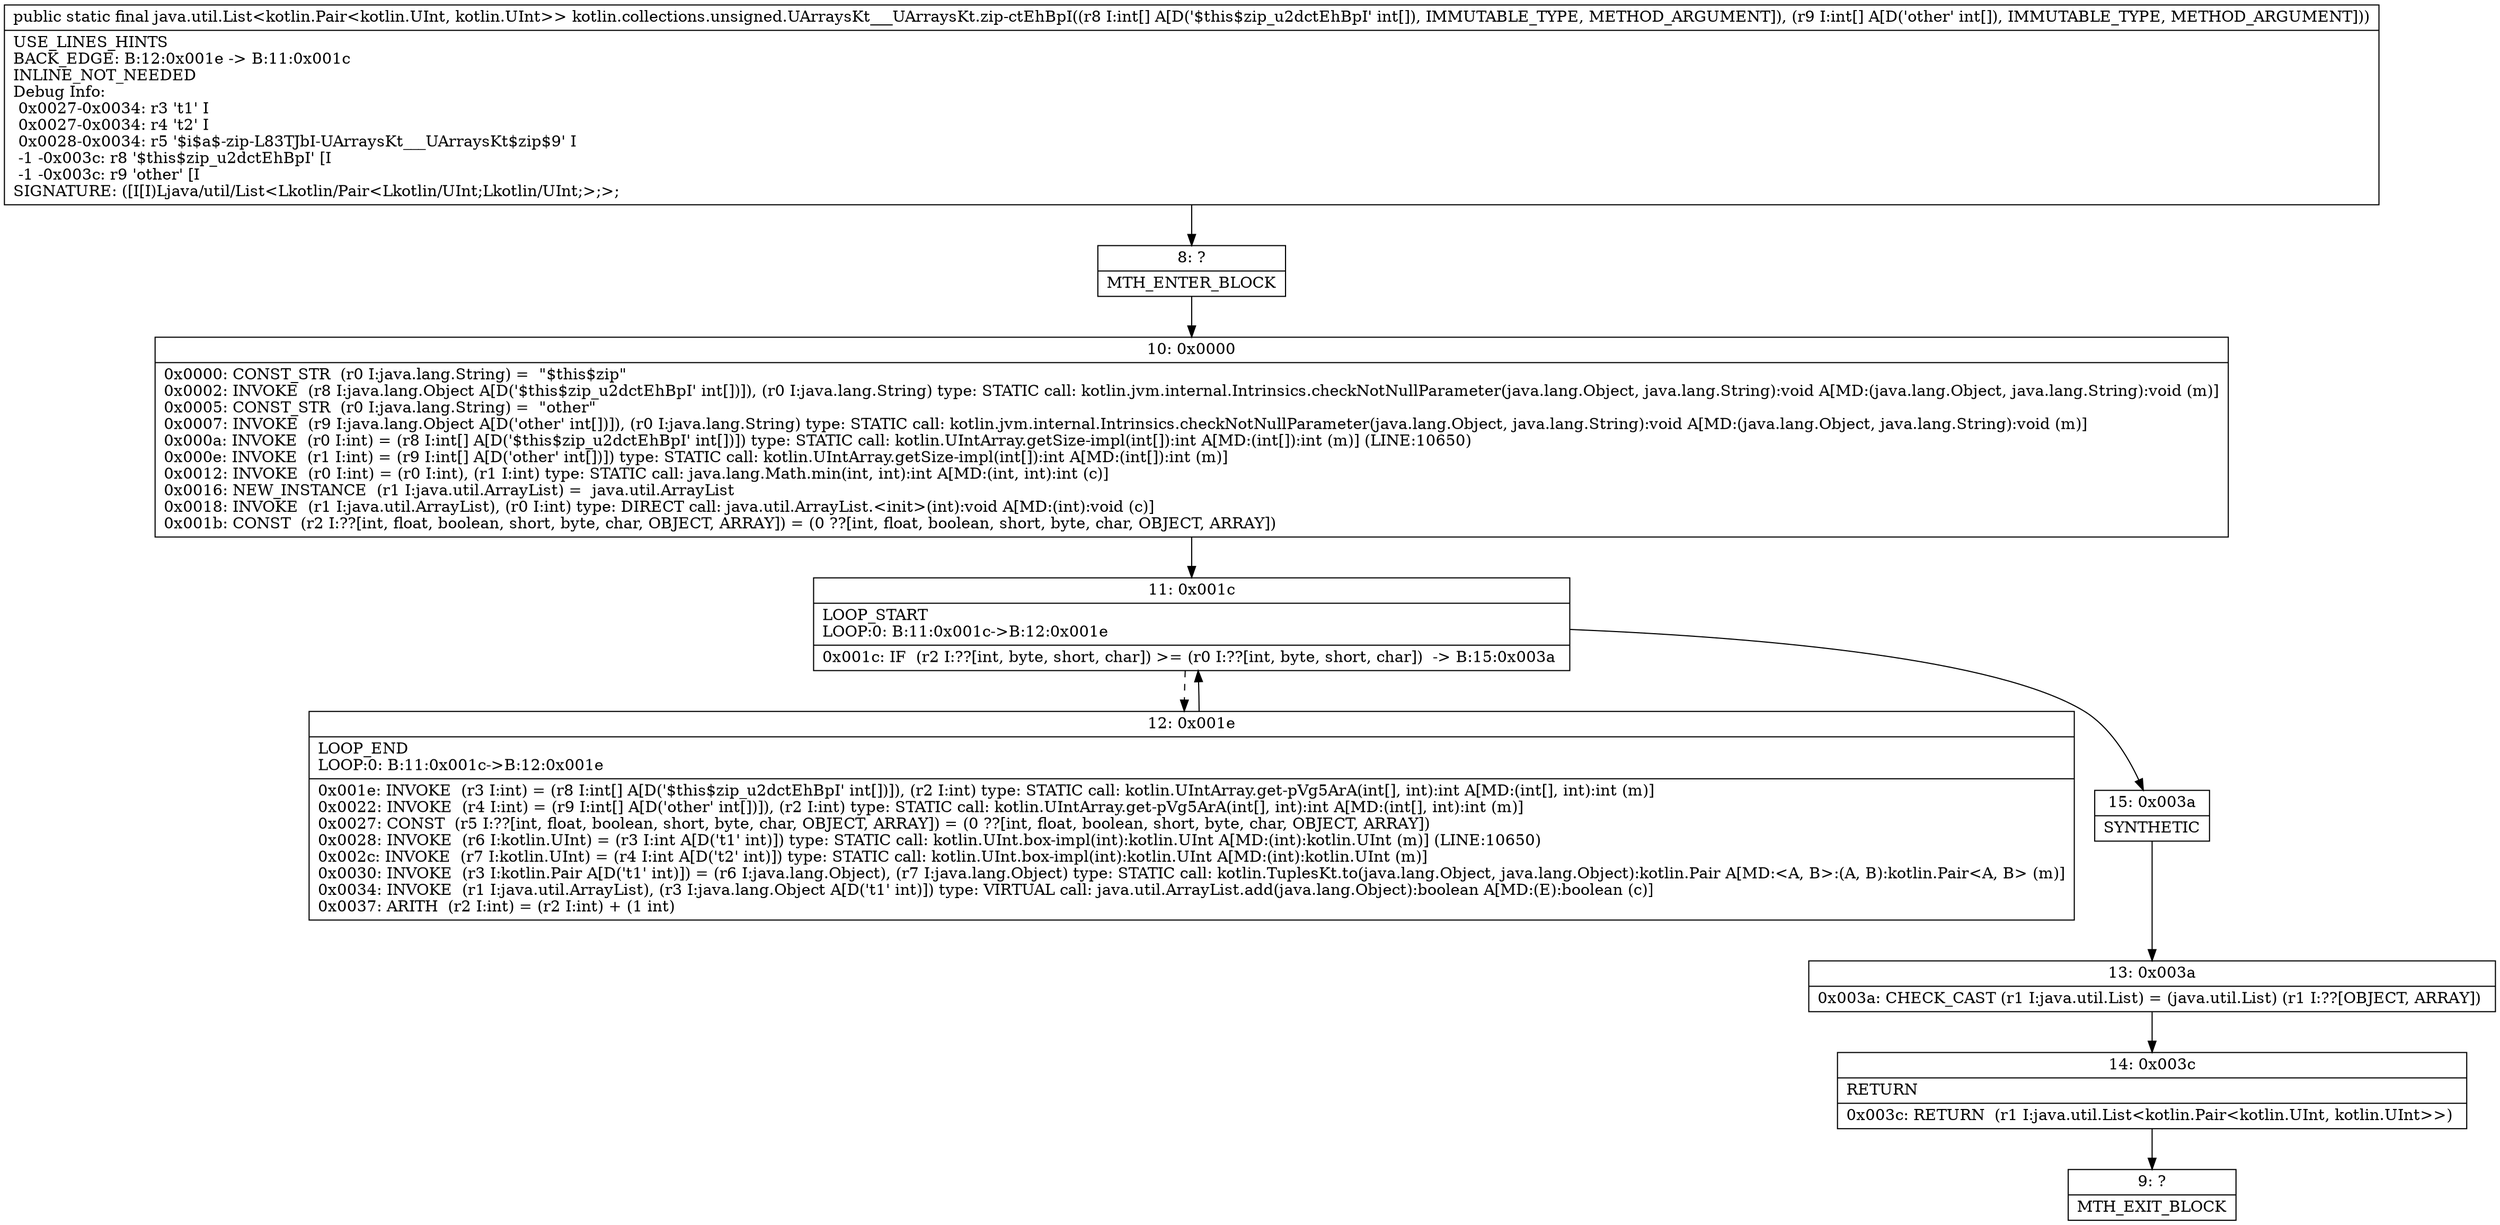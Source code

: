 digraph "CFG forkotlin.collections.unsigned.UArraysKt___UArraysKt.zip\-ctEhBpI([I[I)Ljava\/util\/List;" {
Node_8 [shape=record,label="{8\:\ ?|MTH_ENTER_BLOCK\l}"];
Node_10 [shape=record,label="{10\:\ 0x0000|0x0000: CONST_STR  (r0 I:java.lang.String) =  \"$this$zip\" \l0x0002: INVOKE  (r8 I:java.lang.Object A[D('$this$zip_u2dctEhBpI' int[])]), (r0 I:java.lang.String) type: STATIC call: kotlin.jvm.internal.Intrinsics.checkNotNullParameter(java.lang.Object, java.lang.String):void A[MD:(java.lang.Object, java.lang.String):void (m)]\l0x0005: CONST_STR  (r0 I:java.lang.String) =  \"other\" \l0x0007: INVOKE  (r9 I:java.lang.Object A[D('other' int[])]), (r0 I:java.lang.String) type: STATIC call: kotlin.jvm.internal.Intrinsics.checkNotNullParameter(java.lang.Object, java.lang.String):void A[MD:(java.lang.Object, java.lang.String):void (m)]\l0x000a: INVOKE  (r0 I:int) = (r8 I:int[] A[D('$this$zip_u2dctEhBpI' int[])]) type: STATIC call: kotlin.UIntArray.getSize\-impl(int[]):int A[MD:(int[]):int (m)] (LINE:10650)\l0x000e: INVOKE  (r1 I:int) = (r9 I:int[] A[D('other' int[])]) type: STATIC call: kotlin.UIntArray.getSize\-impl(int[]):int A[MD:(int[]):int (m)]\l0x0012: INVOKE  (r0 I:int) = (r0 I:int), (r1 I:int) type: STATIC call: java.lang.Math.min(int, int):int A[MD:(int, int):int (c)]\l0x0016: NEW_INSTANCE  (r1 I:java.util.ArrayList) =  java.util.ArrayList \l0x0018: INVOKE  (r1 I:java.util.ArrayList), (r0 I:int) type: DIRECT call: java.util.ArrayList.\<init\>(int):void A[MD:(int):void (c)]\l0x001b: CONST  (r2 I:??[int, float, boolean, short, byte, char, OBJECT, ARRAY]) = (0 ??[int, float, boolean, short, byte, char, OBJECT, ARRAY]) \l}"];
Node_11 [shape=record,label="{11\:\ 0x001c|LOOP_START\lLOOP:0: B:11:0x001c\-\>B:12:0x001e\l|0x001c: IF  (r2 I:??[int, byte, short, char]) \>= (r0 I:??[int, byte, short, char])  \-\> B:15:0x003a \l}"];
Node_12 [shape=record,label="{12\:\ 0x001e|LOOP_END\lLOOP:0: B:11:0x001c\-\>B:12:0x001e\l|0x001e: INVOKE  (r3 I:int) = (r8 I:int[] A[D('$this$zip_u2dctEhBpI' int[])]), (r2 I:int) type: STATIC call: kotlin.UIntArray.get\-pVg5ArA(int[], int):int A[MD:(int[], int):int (m)]\l0x0022: INVOKE  (r4 I:int) = (r9 I:int[] A[D('other' int[])]), (r2 I:int) type: STATIC call: kotlin.UIntArray.get\-pVg5ArA(int[], int):int A[MD:(int[], int):int (m)]\l0x0027: CONST  (r5 I:??[int, float, boolean, short, byte, char, OBJECT, ARRAY]) = (0 ??[int, float, boolean, short, byte, char, OBJECT, ARRAY]) \l0x0028: INVOKE  (r6 I:kotlin.UInt) = (r3 I:int A[D('t1' int)]) type: STATIC call: kotlin.UInt.box\-impl(int):kotlin.UInt A[MD:(int):kotlin.UInt (m)] (LINE:10650)\l0x002c: INVOKE  (r7 I:kotlin.UInt) = (r4 I:int A[D('t2' int)]) type: STATIC call: kotlin.UInt.box\-impl(int):kotlin.UInt A[MD:(int):kotlin.UInt (m)]\l0x0030: INVOKE  (r3 I:kotlin.Pair A[D('t1' int)]) = (r6 I:java.lang.Object), (r7 I:java.lang.Object) type: STATIC call: kotlin.TuplesKt.to(java.lang.Object, java.lang.Object):kotlin.Pair A[MD:\<A, B\>:(A, B):kotlin.Pair\<A, B\> (m)]\l0x0034: INVOKE  (r1 I:java.util.ArrayList), (r3 I:java.lang.Object A[D('t1' int)]) type: VIRTUAL call: java.util.ArrayList.add(java.lang.Object):boolean A[MD:(E):boolean (c)]\l0x0037: ARITH  (r2 I:int) = (r2 I:int) + (1 int) \l}"];
Node_15 [shape=record,label="{15\:\ 0x003a|SYNTHETIC\l}"];
Node_13 [shape=record,label="{13\:\ 0x003a|0x003a: CHECK_CAST (r1 I:java.util.List) = (java.util.List) (r1 I:??[OBJECT, ARRAY]) \l}"];
Node_14 [shape=record,label="{14\:\ 0x003c|RETURN\l|0x003c: RETURN  (r1 I:java.util.List\<kotlin.Pair\<kotlin.UInt, kotlin.UInt\>\>) \l}"];
Node_9 [shape=record,label="{9\:\ ?|MTH_EXIT_BLOCK\l}"];
MethodNode[shape=record,label="{public static final java.util.List\<kotlin.Pair\<kotlin.UInt, kotlin.UInt\>\> kotlin.collections.unsigned.UArraysKt___UArraysKt.zip\-ctEhBpI((r8 I:int[] A[D('$this$zip_u2dctEhBpI' int[]), IMMUTABLE_TYPE, METHOD_ARGUMENT]), (r9 I:int[] A[D('other' int[]), IMMUTABLE_TYPE, METHOD_ARGUMENT]))  | USE_LINES_HINTS\lBACK_EDGE: B:12:0x001e \-\> B:11:0x001c\lINLINE_NOT_NEEDED\lDebug Info:\l  0x0027\-0x0034: r3 't1' I\l  0x0027\-0x0034: r4 't2' I\l  0x0028\-0x0034: r5 '$i$a$\-zip\-L83TJbI\-UArraysKt___UArraysKt$zip$9' I\l  \-1 \-0x003c: r8 '$this$zip_u2dctEhBpI' [I\l  \-1 \-0x003c: r9 'other' [I\lSIGNATURE: ([I[I)Ljava\/util\/List\<Lkotlin\/Pair\<Lkotlin\/UInt;Lkotlin\/UInt;\>;\>;\l}"];
MethodNode -> Node_8;Node_8 -> Node_10;
Node_10 -> Node_11;
Node_11 -> Node_12[style=dashed];
Node_11 -> Node_15;
Node_12 -> Node_11;
Node_15 -> Node_13;
Node_13 -> Node_14;
Node_14 -> Node_9;
}

